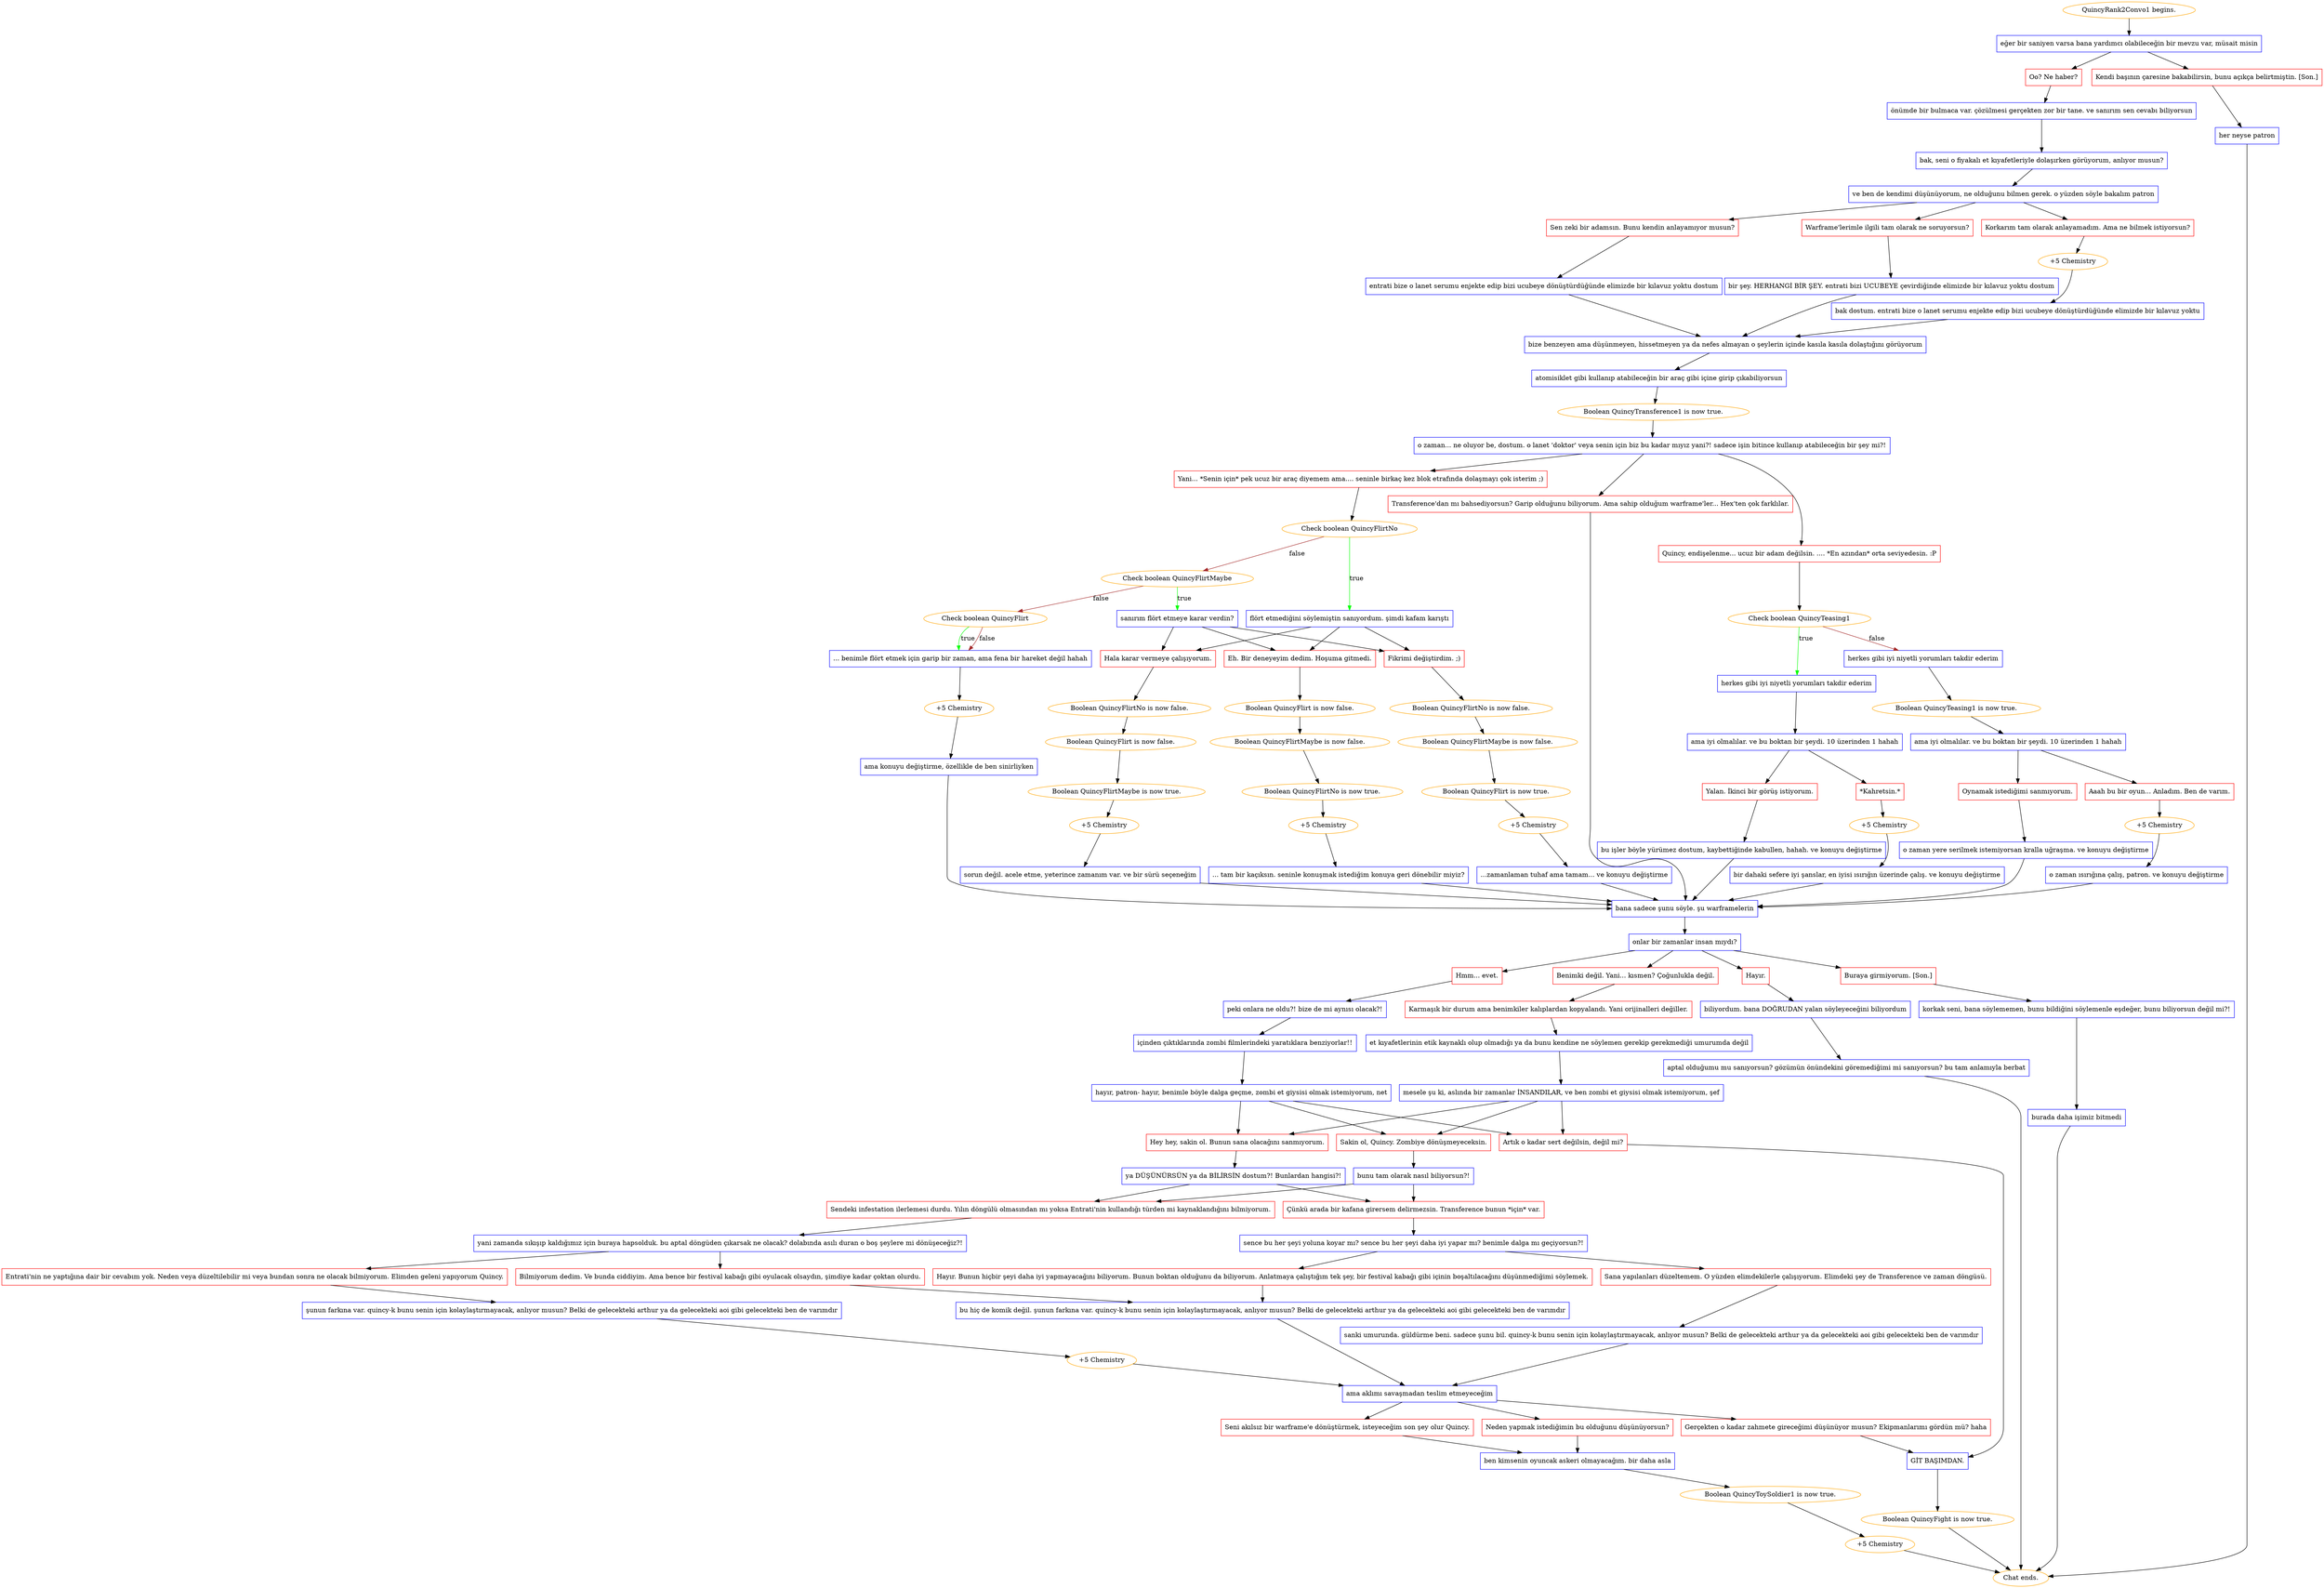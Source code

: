 digraph {
	"QuincyRank2Convo1 begins." [color=orange];
		"QuincyRank2Convo1 begins." -> j840209390;
	j840209390 [label="eğer bir saniyen varsa bana yardımcı olabileceğin bir mevzu var, müsait misin",shape=box,color=blue];
		j840209390 -> j1691997716;
		j840209390 -> j858149705;
	j1691997716 [label="Oo? Ne haber?",shape=box,color=red];
		j1691997716 -> j3480264092;
	j858149705 [label="Kendi başının çaresine bakabilirsin, bunu açıkça belirtmiştin. [Son.]",shape=box,color=red];
		j858149705 -> j2280051946;
	j3480264092 [label="önümde bir bulmaca var. çözülmesi gerçekten zor bir tane. ve sanırım sen cevabı biliyorsun",shape=box,color=blue];
		j3480264092 -> j3537414654;
	j2280051946 [label="her neyse patron",shape=box,color=blue];
		j2280051946 -> "Chat ends.";
	j3537414654 [label="bak, seni o fiyakalı et kıyafetleriyle dolaşırken görüyorum, anlıyor musun?",shape=box,color=blue];
		j3537414654 -> j264090613;
	"Chat ends." [color=orange];
	j264090613 [label="ve ben de kendimi düşünüyorum, ne olduğunu bilmen gerek. o yüzden söyle bakalım patron",shape=box,color=blue];
		j264090613 -> j1242684305;
		j264090613 -> j2420874332;
		j264090613 -> j3120508009;
	j1242684305 [label="Warframe'lerimle ilgili tam olarak ne soruyorsun?",shape=box,color=red];
		j1242684305 -> j505155680;
	j2420874332 [label="Korkarım tam olarak anlayamadım. Ama ne bilmek istiyorsun?",shape=box,color=red];
		j2420874332 -> j376843872;
	j3120508009 [label="Sen zeki bir adamsın. Bunu kendin anlayamıyor musun?",shape=box,color=red];
		j3120508009 -> j1270946757;
	j505155680 [label="bir şey. HERHANGİ BİR ŞEY. entrati bizi UCUBEYE çevirdiğinde elimizde bir kılavuz yoktu dostum",shape=box,color=blue];
		j505155680 -> j3183875961;
	j376843872 [label="+5 Chemistry",color=orange];
		j376843872 -> j2000933917;
	j1270946757 [label="entrati bize o lanet serumu enjekte edip bizi ucubeye dönüştürdüğünde elimizde bir kılavuz yoktu dostum",shape=box,color=blue];
		j1270946757 -> j3183875961;
	j3183875961 [label="bize benzeyen ama düşünmeyen, hissetmeyen ya da nefes almayan o şeylerin içinde kasıla kasıla dolaştığını görüyorum",shape=box,color=blue];
		j3183875961 -> j7628548;
	j2000933917 [label="bak dostum. entrati bize o lanet serumu enjekte edip bizi ucubeye dönüştürdüğünde elimizde bir kılavuz yoktu",shape=box,color=blue];
		j2000933917 -> j3183875961;
	j7628548 [label="atomisiklet gibi kullanıp atabileceğin bir araç gibi içine girip çıkabiliyorsun",shape=box,color=blue];
		j7628548 -> j2464702493;
	j2464702493 [label="Boolean QuincyTransference1 is now true.",color=orange];
		j2464702493 -> j2733927184;
	j2733927184 [label="o zaman... ne oluyor be, dostum. o lanet 'doktor' veya senin için biz bu kadar mıyız yani?! sadece işin bitince kullanıp atabileceğin bir şey mi?!",shape=box,color=blue];
		j2733927184 -> j3256352592;
		j2733927184 -> j1456967045;
		j2733927184 -> j1950455888;
	j3256352592 [label="Transference'dan mı bahsediyorsun? Garip olduğunu biliyorum. Ama sahip olduğum warframe'ler... Hex'ten çok farklılar.",shape=box,color=red];
		j3256352592 -> j4104820673;
	j1456967045 [label="Quincy, endişelenme... ucuz bir adam değilsin. .... *En azından* orta seviyedesin. :P",shape=box,color=red];
		j1456967045 -> j1909544397;
	j1950455888 [label="Yani... *Senin için* pek ucuz bir araç diyemem ama.... seninle birkaç kez blok etrafında dolaşmayı çok isterim ;)",shape=box,color=red];
		j1950455888 -> j3515667105;
	j4104820673 [label="bana sadece şunu söyle. şu warframelerin",shape=box,color=blue];
		j4104820673 -> j3391318091;
	j1909544397 [label="Check boolean QuincyTeasing1",color=orange];
		j1909544397 -> j2423786155 [label=true,color=green];
		j1909544397 -> j2887187636 [label=false,color=brown];
	j3515667105 [label="Check boolean QuincyFlirtNo",color=orange];
		j3515667105 -> j1972962049 [label=true,color=green];
		j3515667105 -> j4006540290 [label=false,color=brown];
	j3391318091 [label="onlar bir zamanlar insan mıydı?",shape=box,color=blue];
		j3391318091 -> j3622653701;
		j3391318091 -> j594555594;
		j3391318091 -> j3264367399;
		j3391318091 -> j3904251378;
	j2423786155 [label="herkes gibi iyi niyetli yorumları takdir ederim",shape=box,color=blue];
		j2423786155 -> j4146089125;
	j2887187636 [label="herkes gibi iyi niyetli yorumları takdir ederim",shape=box,color=blue];
		j2887187636 -> j2364249105;
	j1972962049 [label="flört etmediğini söylemiştin sanıyordum. şimdi kafam karıştı",shape=box,color=blue];
		j1972962049 -> j529609428;
		j1972962049 -> j1758024283;
		j1972962049 -> j2605072059;
	j4006540290 [label="Check boolean QuincyFlirtMaybe",color=orange];
		j4006540290 -> j2472294339 [label=true,color=green];
		j4006540290 -> j2034270586 [label=false,color=brown];
	j3622653701 [label="Hmm... evet.",shape=box,color=red];
		j3622653701 -> j2007320961;
	j594555594 [label="Benimki değil. Yani... kısmen? Çoğunlukla değil.",shape=box,color=red];
		j594555594 -> j4008990939;
	j3264367399 [label="Hayır.",shape=box,color=red];
		j3264367399 -> j1438832467;
	j3904251378 [label="Buraya girmiyorum. [Son.]",shape=box,color=red];
		j3904251378 -> j3325145420;
	j4146089125 [label="ama iyi olmalılar. ve bu boktan bir şeydi. 10 üzerinden 1 hahah",shape=box,color=blue];
		j4146089125 -> j3940610433;
		j4146089125 -> j2729416196;
	j2364249105 [label="Boolean QuincyTeasing1 is now true.",color=orange];
		j2364249105 -> j3514849685;
	j529609428 [label="Fikrimi değiştirdim. ;)",shape=box,color=red];
		j529609428 -> j2252456474;
	j1758024283 [label="Eh. Bir deneyeyim dedim. Hoşuma gitmedi.",shape=box,color=red];
		j1758024283 -> j3877858812;
	j2605072059 [label="Hala karar vermeye çalışıyorum.",shape=box,color=red];
		j2605072059 -> j3374750503;
	j2472294339 [label="sanırım flört etmeye karar verdin?",shape=box,color=blue];
		j2472294339 -> j529609428;
		j2472294339 -> j1758024283;
		j2472294339 -> j2605072059;
	j2034270586 [label="Check boolean QuincyFlirt",color=orange];
		j2034270586 -> j2387582562 [label=true,color=green];
		j2034270586 -> j2387582562 [label=false,color=brown];
	j2007320961 [label="peki onlara ne oldu?! bize de mi aynısı olacak?!",shape=box,color=blue];
		j2007320961 -> j2915400560;
	j4008990939 [label="Karmaşık bir durum ama benimkiler kalıplardan kopyalandı. Yani orijinalleri değiller.",shape=box,color=red];
		j4008990939 -> j2058525356;
	j1438832467 [label="biliyordum. bana DOĞRUDAN yalan söyleyeceğini biliyordum",shape=box,color=blue];
		j1438832467 -> j2505547250;
	j3325145420 [label="korkak seni, bana söylememen, bunu bildiğini söylemenle eşdeğer, bunu biliyorsun değil mi?!",shape=box,color=blue];
		j3325145420 -> j472055618;
	j3940610433 [label="*Kahretsin.*",shape=box,color=red];
		j3940610433 -> j2383414337;
	j2729416196 [label="Yalan. İkinci bir görüş istiyorum.",shape=box,color=red];
		j2729416196 -> j3082483276;
	j3514849685 [label="ama iyi olmalılar. ve bu boktan bir şeydi. 10 üzerinden 1 hahah",shape=box,color=blue];
		j3514849685 -> j2961487381;
		j3514849685 -> j2716148127;
	j2252456474 [label="Boolean QuincyFlirtNo is now false.",color=orange];
		j2252456474 -> j3778397962;
	j3877858812 [label="Boolean QuincyFlirt is now false.",color=orange];
		j3877858812 -> j2730435801;
	j3374750503 [label="Boolean QuincyFlirtNo is now false.",color=orange];
		j3374750503 -> j2107008473;
	j2387582562 [label="... benimle flört etmek için garip bir zaman, ama fena bir hareket değil hahah",shape=box,color=blue];
		j2387582562 -> j1457912400;
	j2915400560 [label="içinden çıktıklarında zombi filmlerindeki yaratıklara benziyorlar!!",shape=box,color=blue];
		j2915400560 -> j1654458753;
	j2058525356 [label="et kıyafetlerinin etik kaynaklı olup olmadığı ya da bunu kendine ne söylemen gerekip gerekmediği umurumda değil",shape=box,color=blue];
		j2058525356 -> j582883361;
	j2505547250 [label="aptal olduğumu mu sanıyorsun? gözümün önündekini göremediğimi mi sanıyorsun? bu tam anlamıyla berbat",shape=box,color=blue];
		j2505547250 -> "Chat ends.";
	j472055618 [label="burada daha işimiz bitmedi",shape=box,color=blue];
		j472055618 -> "Chat ends.";
	j2383414337 [label="+5 Chemistry",color=orange];
		j2383414337 -> j2069991013;
	j3082483276 [label="bu işler böyle yürümez dostum, kaybettiğinde kabullen, hahah. ve konuyu değiştirme",shape=box,color=blue];
		j3082483276 -> j4104820673;
	j2961487381 [label="Oynamak istediğimi sanmıyorum.",shape=box,color=red];
		j2961487381 -> j1228129745;
	j2716148127 [label="Aaah bu bir oyun... Anladım. Ben de varım.",shape=box,color=red];
		j2716148127 -> j1764723336;
	j3778397962 [label="Boolean QuincyFlirtMaybe is now false.",color=orange];
		j3778397962 -> j272801380;
	j2730435801 [label="Boolean QuincyFlirtMaybe is now false.",color=orange];
		j2730435801 -> j2322069609;
	j2107008473 [label="Boolean QuincyFlirt is now false.",color=orange];
		j2107008473 -> j2289051369;
	j1457912400 [label="+5 Chemistry",color=orange];
		j1457912400 -> j332162582;
	j1654458753 [label="hayır, patron- hayır, benimle böyle dalga geçme, zombi et giysisi olmak istemiyorum, net",shape=box,color=blue];
		j1654458753 -> j2103562453;
		j1654458753 -> j3081729544;
		j1654458753 -> j3185228841;
	j582883361 [label="mesele şu ki, aslında bir zamanlar İNSANDILAR, ve ben zombi et giysisi olmak istemiyorum, şef",shape=box,color=blue];
		j582883361 -> j2103562453;
		j582883361 -> j3081729544;
		j582883361 -> j3185228841;
	j2069991013 [label="bir dahaki sefere iyi şanslar, en iyisi ısırığın üzerinde çalış. ve konuyu değiştirme",shape=box,color=blue];
		j2069991013 -> j4104820673;
	j1228129745 [label="o zaman yere serilmek istemiyorsan kralla uğraşma. ve konuyu değiştirme",shape=box,color=blue];
		j1228129745 -> j4104820673;
	j1764723336 [label="+5 Chemistry",color=orange];
		j1764723336 -> j130376539;
	j272801380 [label="Boolean QuincyFlirt is now true.",color=orange];
		j272801380 -> j3560445741;
	j2322069609 [label="Boolean QuincyFlirtNo is now true.",color=orange];
		j2322069609 -> j100133255;
	j2289051369 [label="Boolean QuincyFlirtMaybe is now true.",color=orange];
		j2289051369 -> j1040039671;
	j332162582 [label="ama konuyu değiştirme, özellikle de ben sinirliyken",shape=box,color=blue];
		j332162582 -> j4104820673;
	j2103562453 [label="Hey hey, sakin ol. Bunun sana olacağını sanmıyorum.",shape=box,color=red];
		j2103562453 -> j2791974477;
	j3081729544 [label="Sakin ol, Quincy. Zombiye dönüşmeyeceksin.",shape=box,color=red];
		j3081729544 -> j216254081;
	j3185228841 [label="Artık o kadar sert değilsin, değil mi?",shape=box,color=red];
		j3185228841 -> j476412533;
	j130376539 [label="o zaman ısırığına çalış, patron. ve konuyu değiştirme",shape=box,color=blue];
		j130376539 -> j4104820673;
	j3560445741 [label="+5 Chemistry",color=orange];
		j3560445741 -> j4133211953;
	j100133255 [label="+5 Chemistry",color=orange];
		j100133255 -> j2637903761;
	j1040039671 [label="+5 Chemistry",color=orange];
		j1040039671 -> j384605878;
	j2791974477 [label="ya DÜŞÜNÜRSÜN ya da BİLİRSİN dostum?! Bunlardan hangisi?!",shape=box,color=blue];
		j2791974477 -> j432113339;
		j2791974477 -> j3073558743;
	j216254081 [label="bunu tam olarak nasıl biliyorsun?!",shape=box,color=blue];
		j216254081 -> j3073558743;
		j216254081 -> j432113339;
	j476412533 [label="GİT BAŞIMDAN.",shape=box,color=blue];
		j476412533 -> j2299206206;
	j4133211953 [label="...zamanlaman tuhaf ama tamam... ve konuyu değiştirme",shape=box,color=blue];
		j4133211953 -> j4104820673;
	j2637903761 [label="... tam bir kaçıksın. seninle konuşmak istediğim konuya geri dönebilir miyiz?",shape=box,color=blue];
		j2637903761 -> j4104820673;
	j384605878 [label="sorun değil. acele etme, yeterince zamanım var. ve bir sürü seçeneğim",shape=box,color=blue];
		j384605878 -> j4104820673;
	j432113339 [label="Çünkü arada bir kafana girersem delirmezsin. Transference bunun *için* var.",shape=box,color=red];
		j432113339 -> j3120290647;
	j3073558743 [label="Sendeki infestation ilerlemesi durdu. Yılın döngülü olmasından mı yoksa Entrati'nin kullandığı türden mi kaynaklandığını bilmiyorum.",shape=box,color=red];
		j3073558743 -> j3665105604;
	j2299206206 [label="Boolean QuincyFight is now true.",color=orange];
		j2299206206 -> "Chat ends.";
	j3120290647 [label="sence bu her şeyi yoluna koyar mı? sence bu her şeyi daha iyi yapar mı? benimle dalga mı geçiyorsun?!",shape=box,color=blue];
		j3120290647 -> j1355428784;
		j3120290647 -> j3796556419;
	j3665105604 [label="yani zamanda sıkışıp kaldığımız için buraya hapsolduk. bu aptal döngüden çıkarsak ne olacak? dolabında asılı duran o boş şeylere mi dönüşeceğiz?!",shape=box,color=blue];
		j3665105604 -> j731614027;
		j3665105604 -> j231796920;
	j1355428784 [label="Hayır. Bunun hiçbir şeyi daha iyi yapmayacağını biliyorum. Bunun boktan olduğunu da biliyorum. Anlatmaya çalıştığım tek şey, bir festival kabağı gibi içinin boşaltılacağını düşünmediğimi söylemek.",shape=box,color=red];
		j1355428784 -> j1633246189;
	j3796556419 [label="Sana yapılanları düzeltemem. O yüzden elimdekilerle çalışıyorum. Elimdeki şey de Transference ve zaman döngüsü.",shape=box,color=red];
		j3796556419 -> j2844612344;
	j731614027 [label="Entrati'nin ne yaptığına dair bir cevabım yok. Neden veya düzeltilebilir mi veya bundan sonra ne olacak bilmiyorum. Elimden geleni yapıyorum Quincy.",shape=box,color=red];
		j731614027 -> j2949846680;
	j231796920 [label="Bilmiyorum dedim. Ve bunda ciddiyim. Ama bence bir festival kabağı gibi oyulacak olsaydın, şimdiye kadar çoktan olurdu.",shape=box,color=red];
		j231796920 -> j1633246189;
	j1633246189 [label="bu hiç de komik değil. şunun farkına var. quincy-k bunu senin için kolaylaştırmayacak, anlıyor musun? Belki de gelecekteki arthur ya da gelecekteki aoi gibi gelecekteki ben de varımdır",shape=box,color=blue];
		j1633246189 -> j889786317;
	j2844612344 [label="sanki umurunda. güldürme beni. sadece şunu bil. quincy-k bunu senin için kolaylaştırmayacak, anlıyor musun? Belki de gelecekteki arthur ya da gelecekteki aoi gibi gelecekteki ben de varımdır",shape=box,color=blue];
		j2844612344 -> j889786317;
	j2949846680 [label="şunun farkına var. quincy-k bunu senin için kolaylaştırmayacak, anlıyor musun? Belki de gelecekteki arthur ya da gelecekteki aoi gibi gelecekteki ben de varımdır",shape=box,color=blue];
		j2949846680 -> j1197659867;
	j889786317 [label="ama aklımı savaşmadan teslim etmeyeceğim",shape=box,color=blue];
		j889786317 -> j3657510738;
		j889786317 -> j588350712;
		j889786317 -> j4294191926;
	j1197659867 [label="+5 Chemistry",color=orange];
		j1197659867 -> j889786317;
	j3657510738 [label="Seni akılsız bir warframe'e dönüştürmek, isteyeceğim son şey olur Quincy.",shape=box,color=red];
		j3657510738 -> j3565860378;
	j588350712 [label="Neden yapmak istediğimin bu olduğunu düşünüyorsun?",shape=box,color=red];
		j588350712 -> j3565860378;
	j4294191926 [label="Gerçekten o kadar zahmete gireceğimi düşünüyor musun? Ekipmanlarımı gördün mü? haha",shape=box,color=red];
		j4294191926 -> j476412533;
	j3565860378 [label="ben kimsenin oyuncak askeri olmayacağım. bir daha asla",shape=box,color=blue];
		j3565860378 -> j2433684752;
	j2433684752 [label="Boolean QuincyToySoldier1 is now true.",color=orange];
		j2433684752 -> j4081414586;
	j4081414586 [label="+5 Chemistry",color=orange];
		j4081414586 -> "Chat ends.";
}